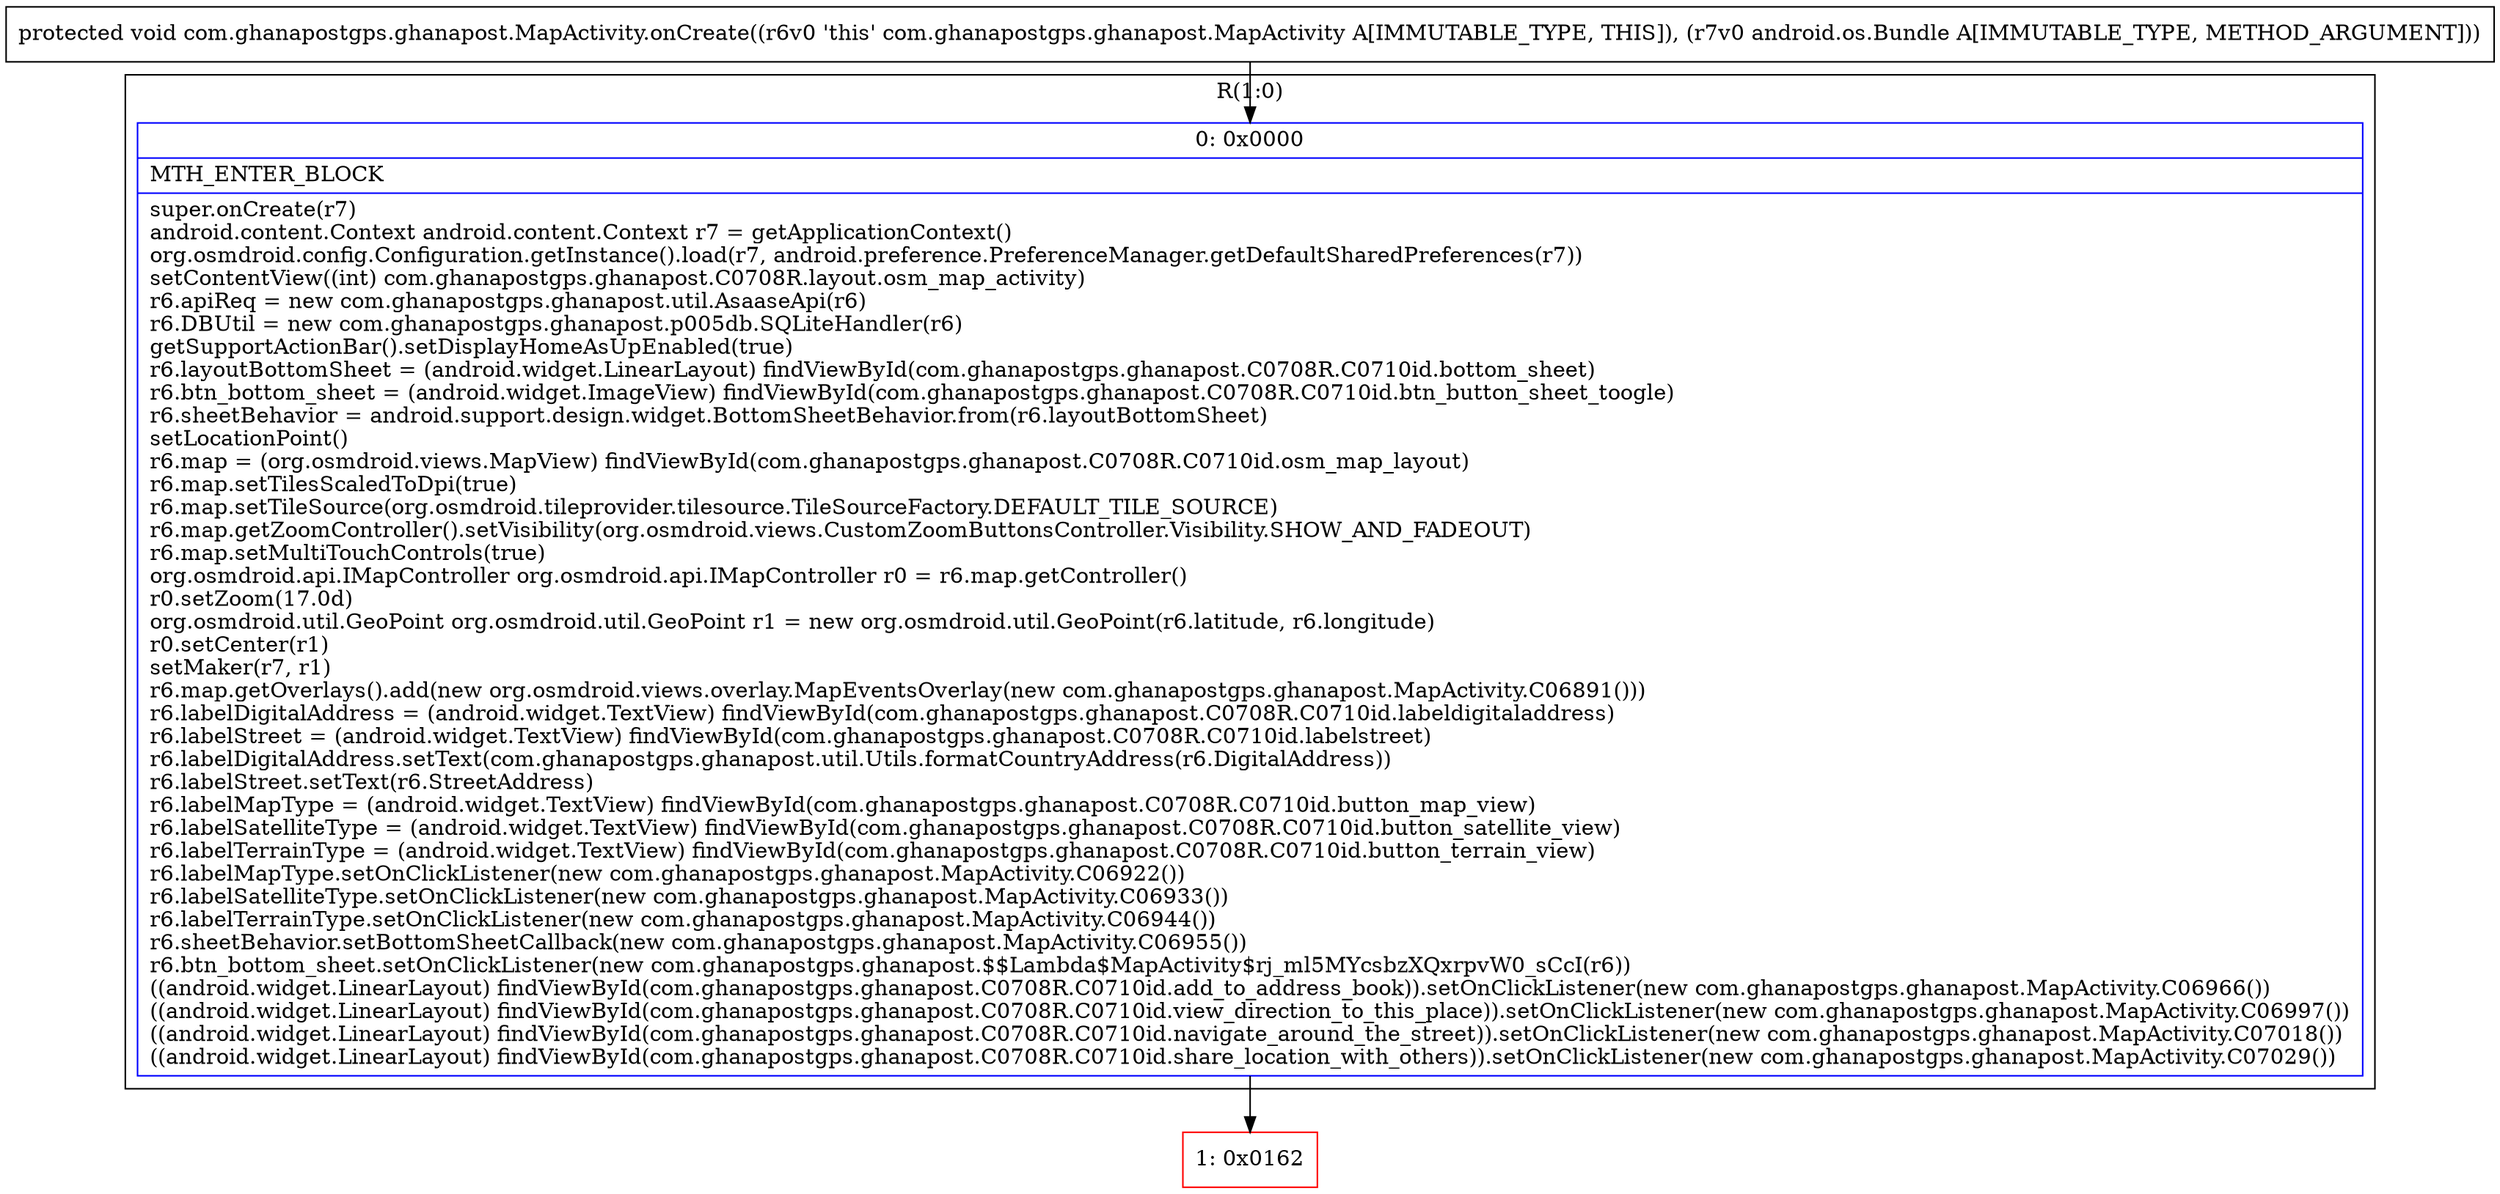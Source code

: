 digraph "CFG forcom.ghanapostgps.ghanapost.MapActivity.onCreate(Landroid\/os\/Bundle;)V" {
subgraph cluster_Region_1132975022 {
label = "R(1:0)";
node [shape=record,color=blue];
Node_0 [shape=record,label="{0\:\ 0x0000|MTH_ENTER_BLOCK\l|super.onCreate(r7)\landroid.content.Context android.content.Context r7 = getApplicationContext()\lorg.osmdroid.config.Configuration.getInstance().load(r7, android.preference.PreferenceManager.getDefaultSharedPreferences(r7))\lsetContentView((int) com.ghanapostgps.ghanapost.C0708R.layout.osm_map_activity)\lr6.apiReq = new com.ghanapostgps.ghanapost.util.AsaaseApi(r6)\lr6.DBUtil = new com.ghanapostgps.ghanapost.p005db.SQLiteHandler(r6)\lgetSupportActionBar().setDisplayHomeAsUpEnabled(true)\lr6.layoutBottomSheet = (android.widget.LinearLayout) findViewById(com.ghanapostgps.ghanapost.C0708R.C0710id.bottom_sheet)\lr6.btn_bottom_sheet = (android.widget.ImageView) findViewById(com.ghanapostgps.ghanapost.C0708R.C0710id.btn_button_sheet_toogle)\lr6.sheetBehavior = android.support.design.widget.BottomSheetBehavior.from(r6.layoutBottomSheet)\lsetLocationPoint()\lr6.map = (org.osmdroid.views.MapView) findViewById(com.ghanapostgps.ghanapost.C0708R.C0710id.osm_map_layout)\lr6.map.setTilesScaledToDpi(true)\lr6.map.setTileSource(org.osmdroid.tileprovider.tilesource.TileSourceFactory.DEFAULT_TILE_SOURCE)\lr6.map.getZoomController().setVisibility(org.osmdroid.views.CustomZoomButtonsController.Visibility.SHOW_AND_FADEOUT)\lr6.map.setMultiTouchControls(true)\lorg.osmdroid.api.IMapController org.osmdroid.api.IMapController r0 = r6.map.getController()\lr0.setZoom(17.0d)\lorg.osmdroid.util.GeoPoint org.osmdroid.util.GeoPoint r1 = new org.osmdroid.util.GeoPoint(r6.latitude, r6.longitude)\lr0.setCenter(r1)\lsetMaker(r7, r1)\lr6.map.getOverlays().add(new org.osmdroid.views.overlay.MapEventsOverlay(new com.ghanapostgps.ghanapost.MapActivity.C06891()))\lr6.labelDigitalAddress = (android.widget.TextView) findViewById(com.ghanapostgps.ghanapost.C0708R.C0710id.labeldigitaladdress)\lr6.labelStreet = (android.widget.TextView) findViewById(com.ghanapostgps.ghanapost.C0708R.C0710id.labelstreet)\lr6.labelDigitalAddress.setText(com.ghanapostgps.ghanapost.util.Utils.formatCountryAddress(r6.DigitalAddress))\lr6.labelStreet.setText(r6.StreetAddress)\lr6.labelMapType = (android.widget.TextView) findViewById(com.ghanapostgps.ghanapost.C0708R.C0710id.button_map_view)\lr6.labelSatelliteType = (android.widget.TextView) findViewById(com.ghanapostgps.ghanapost.C0708R.C0710id.button_satellite_view)\lr6.labelTerrainType = (android.widget.TextView) findViewById(com.ghanapostgps.ghanapost.C0708R.C0710id.button_terrain_view)\lr6.labelMapType.setOnClickListener(new com.ghanapostgps.ghanapost.MapActivity.C06922())\lr6.labelSatelliteType.setOnClickListener(new com.ghanapostgps.ghanapost.MapActivity.C06933())\lr6.labelTerrainType.setOnClickListener(new com.ghanapostgps.ghanapost.MapActivity.C06944())\lr6.sheetBehavior.setBottomSheetCallback(new com.ghanapostgps.ghanapost.MapActivity.C06955())\lr6.btn_bottom_sheet.setOnClickListener(new com.ghanapostgps.ghanapost.$$Lambda$MapActivity$rj_ml5MYcsbzXQxrpvW0_sCcI(r6))\l((android.widget.LinearLayout) findViewById(com.ghanapostgps.ghanapost.C0708R.C0710id.add_to_address_book)).setOnClickListener(new com.ghanapostgps.ghanapost.MapActivity.C06966())\l((android.widget.LinearLayout) findViewById(com.ghanapostgps.ghanapost.C0708R.C0710id.view_direction_to_this_place)).setOnClickListener(new com.ghanapostgps.ghanapost.MapActivity.C06997())\l((android.widget.LinearLayout) findViewById(com.ghanapostgps.ghanapost.C0708R.C0710id.navigate_around_the_street)).setOnClickListener(new com.ghanapostgps.ghanapost.MapActivity.C07018())\l((android.widget.LinearLayout) findViewById(com.ghanapostgps.ghanapost.C0708R.C0710id.share_location_with_others)).setOnClickListener(new com.ghanapostgps.ghanapost.MapActivity.C07029())\l}"];
}
Node_1 [shape=record,color=red,label="{1\:\ 0x0162}"];
MethodNode[shape=record,label="{protected void com.ghanapostgps.ghanapost.MapActivity.onCreate((r6v0 'this' com.ghanapostgps.ghanapost.MapActivity A[IMMUTABLE_TYPE, THIS]), (r7v0 android.os.Bundle A[IMMUTABLE_TYPE, METHOD_ARGUMENT])) }"];
MethodNode -> Node_0;
Node_0 -> Node_1;
}

